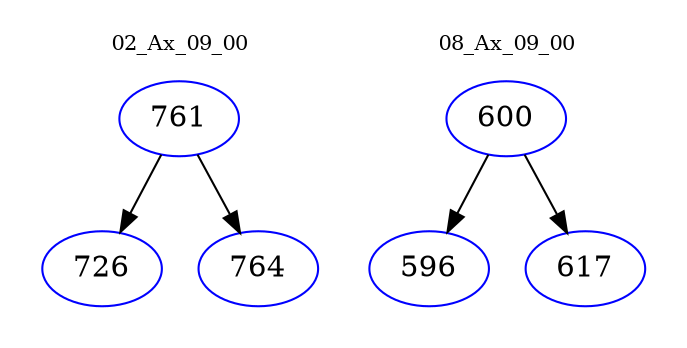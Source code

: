 digraph{
subgraph cluster_0 {
color = white
label = "02_Ax_09_00";
fontsize=10;
T0_761 [label="761", color="blue"]
T0_761 -> T0_726 [color="black"]
T0_726 [label="726", color="blue"]
T0_761 -> T0_764 [color="black"]
T0_764 [label="764", color="blue"]
}
subgraph cluster_1 {
color = white
label = "08_Ax_09_00";
fontsize=10;
T1_600 [label="600", color="blue"]
T1_600 -> T1_596 [color="black"]
T1_596 [label="596", color="blue"]
T1_600 -> T1_617 [color="black"]
T1_617 [label="617", color="blue"]
}
}
